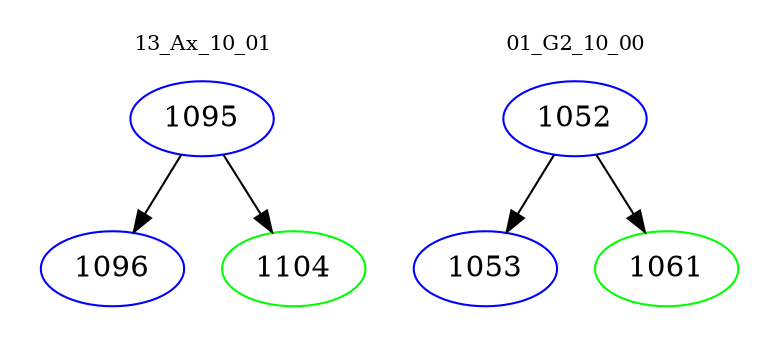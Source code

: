 digraph{
subgraph cluster_0 {
color = white
label = "13_Ax_10_01";
fontsize=10;
T0_1095 [label="1095", color="blue"]
T0_1095 -> T0_1096 [color="black"]
T0_1096 [label="1096", color="blue"]
T0_1095 -> T0_1104 [color="black"]
T0_1104 [label="1104", color="green"]
}
subgraph cluster_1 {
color = white
label = "01_G2_10_00";
fontsize=10;
T1_1052 [label="1052", color="blue"]
T1_1052 -> T1_1053 [color="black"]
T1_1053 [label="1053", color="blue"]
T1_1052 -> T1_1061 [color="black"]
T1_1061 [label="1061", color="green"]
}
}
